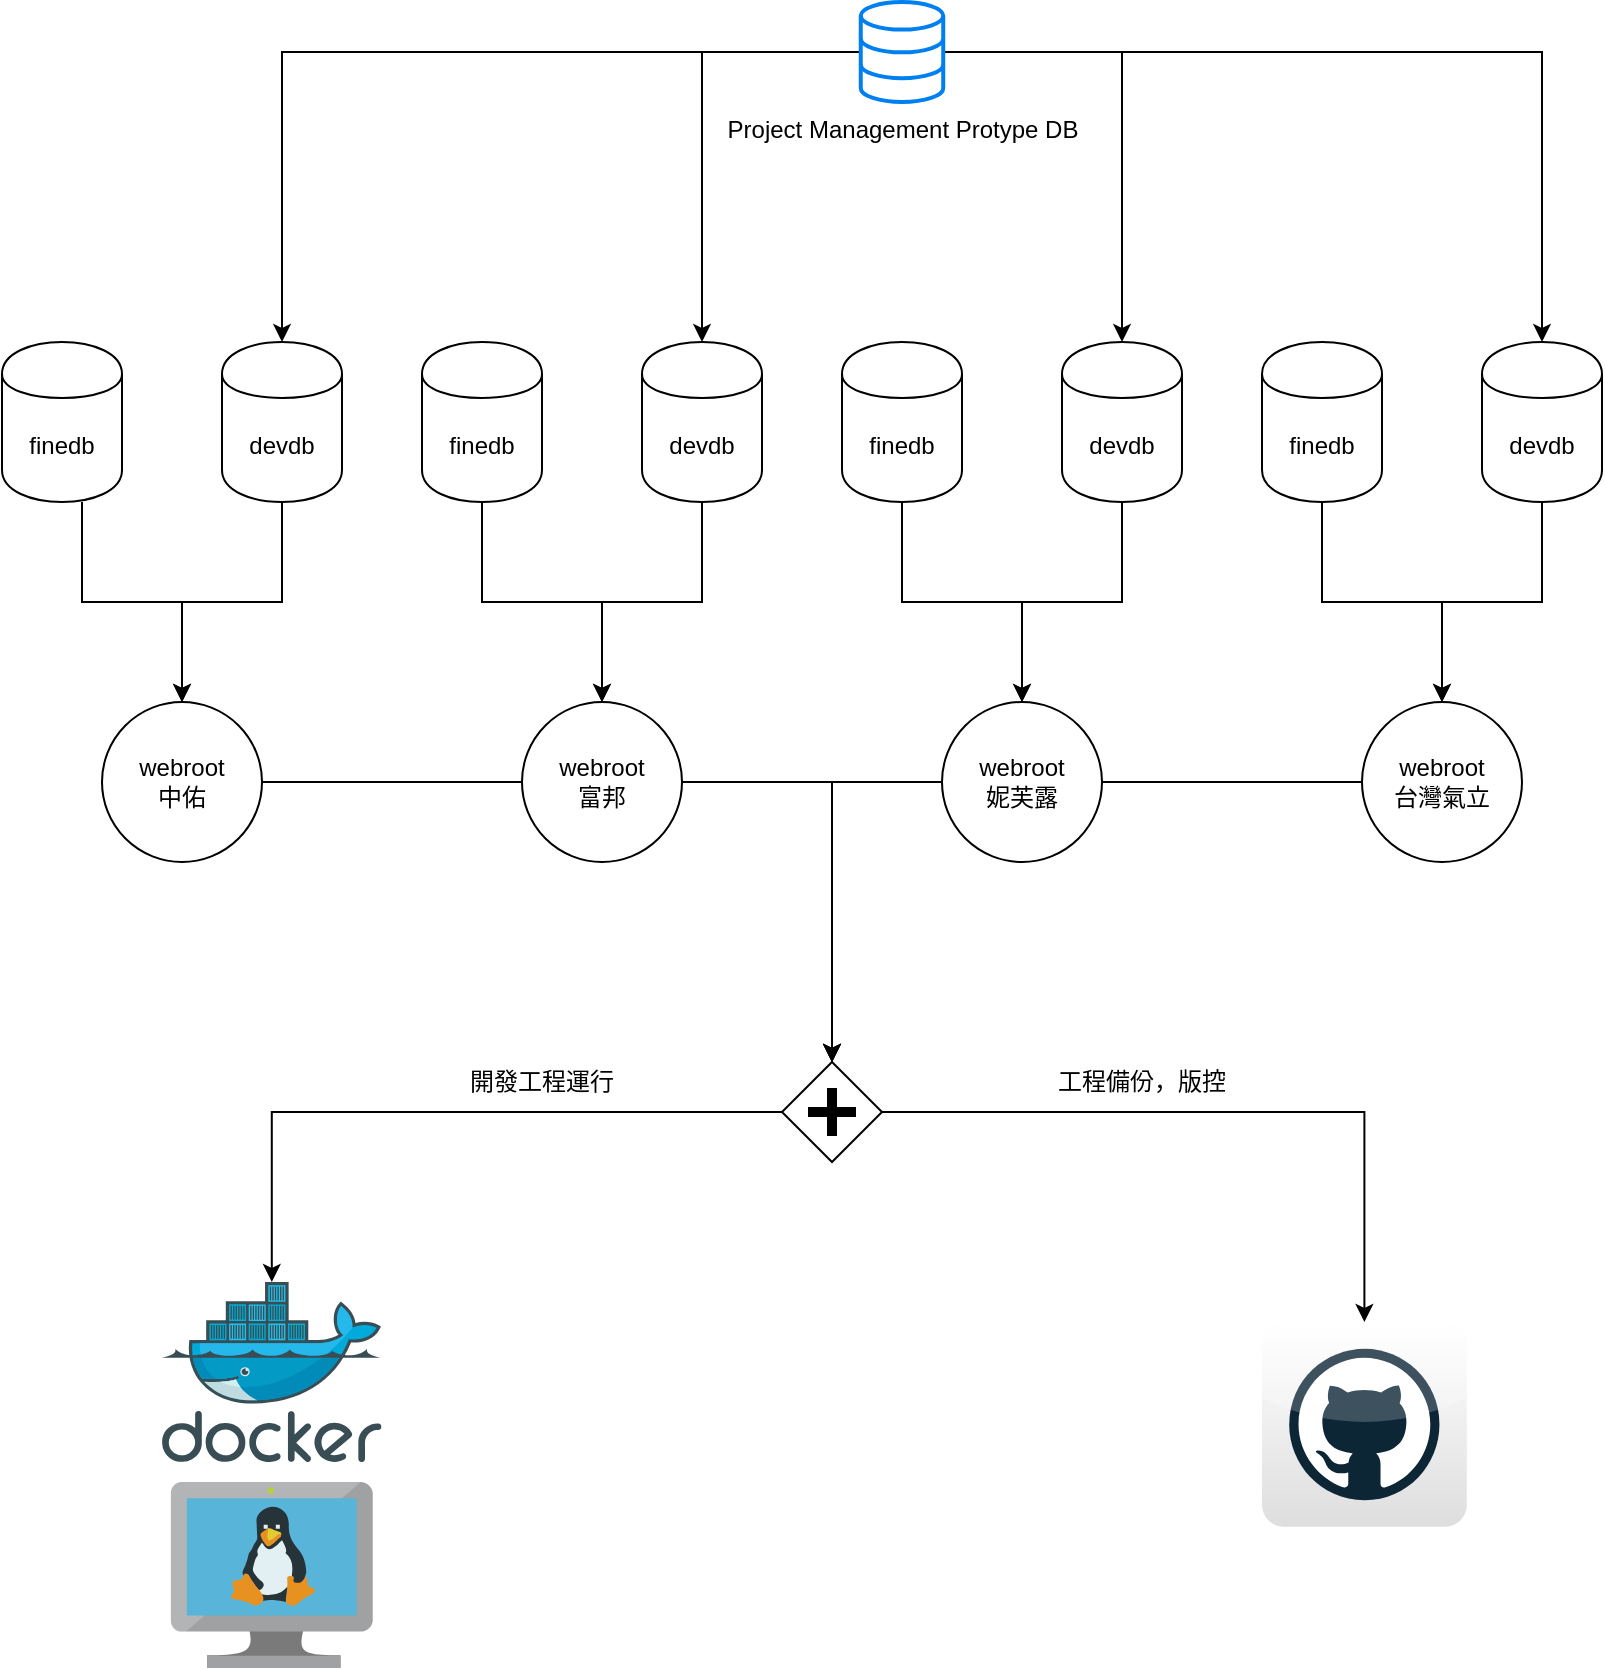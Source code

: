 <mxfile version="13.4.1" type="github">
  <diagram id="UGUxTFOxC3-vPUQ_dhhy" name="Page-1">
    <mxGraphModel dx="3204" dy="836" grid="1" gridSize="10" guides="1" tooltips="1" connect="1" arrows="1" fold="1" page="1" pageScale="1" pageWidth="827" pageHeight="1169" math="0" shadow="0" extFonts="Noto Sans^https://fonts.googleapis.com/css?family=Noto+Sans|Noto Sans CJK^https://fonts.googleapis.com/css?family=Noto+Sans+CJK|Noto Sans TC^https://fonts.googleapis.com/css?family=Noto+Sans+TC">
      <root>
        <mxCell id="0" />
        <mxCell id="1" parent="0" />
        <mxCell id="ZOn-QFRUCyMSTMrHLfdt-25" style="edgeStyle=orthogonalEdgeStyle;rounded=0;orthogonalLoop=1;jettySize=auto;html=1;entryX=0.5;entryY=0;entryDx=0;entryDy=0;" edge="1" parent="1" source="enKZw2bad4Le0Jf5cK5T-30" target="ZOn-QFRUCyMSTMrHLfdt-21">
          <mxGeometry relative="1" as="geometry" />
        </mxCell>
        <mxCell id="ZOn-QFRUCyMSTMrHLfdt-22" style="edgeStyle=orthogonalEdgeStyle;rounded=0;orthogonalLoop=1;jettySize=auto;html=1;" edge="1" parent="1" source="enKZw2bad4Le0Jf5cK5T-2" target="ZOn-QFRUCyMSTMrHLfdt-21">
          <mxGeometry relative="1" as="geometry" />
        </mxCell>
        <mxCell id="enKZw2bad4Le0Jf5cK5T-2" value="webroot&lt;br&gt;中佑" style="ellipse;whiteSpace=wrap;html=1;aspect=fixed;" parent="1" vertex="1">
          <mxGeometry x="-800" y="440" width="80" height="80" as="geometry" />
        </mxCell>
        <mxCell id="ZOn-QFRUCyMSTMrHLfdt-23" style="edgeStyle=orthogonalEdgeStyle;rounded=0;orthogonalLoop=1;jettySize=auto;html=1;entryX=0.5;entryY=0;entryDx=0;entryDy=0;" edge="1" parent="1" source="enKZw2bad4Le0Jf5cK5T-3" target="ZOn-QFRUCyMSTMrHLfdt-21">
          <mxGeometry relative="1" as="geometry" />
        </mxCell>
        <mxCell id="enKZw2bad4Le0Jf5cK5T-3" value="webroot&lt;br&gt;富邦" style="ellipse;whiteSpace=wrap;html=1;aspect=fixed;" parent="1" vertex="1">
          <mxGeometry x="-590" y="440" width="80" height="80" as="geometry" />
        </mxCell>
        <mxCell id="enKZw2bad4Le0Jf5cK5T-23" style="edgeStyle=orthogonalEdgeStyle;rounded=0;orthogonalLoop=1;jettySize=auto;html=1;" parent="1" source="enKZw2bad4Le0Jf5cK5T-6" edge="1">
          <mxGeometry relative="1" as="geometry">
            <mxPoint x="-760" y="440" as="targetPoint" />
            <Array as="points">
              <mxPoint x="-810" y="390" />
              <mxPoint x="-760" y="390" />
            </Array>
          </mxGeometry>
        </mxCell>
        <mxCell id="enKZw2bad4Le0Jf5cK5T-6" value="finedb" style="shape=cylinder;whiteSpace=wrap;html=1;boundedLbl=1;backgroundOutline=1;" parent="1" vertex="1">
          <mxGeometry x="-850" y="260" width="60" height="80" as="geometry" />
        </mxCell>
        <mxCell id="enKZw2bad4Le0Jf5cK5T-13" style="edgeStyle=orthogonalEdgeStyle;rounded=0;orthogonalLoop=1;jettySize=auto;html=1;entryX=0.5;entryY=0;entryDx=0;entryDy=0;" parent="1" source="enKZw2bad4Le0Jf5cK5T-7" target="enKZw2bad4Le0Jf5cK5T-3" edge="1">
          <mxGeometry relative="1" as="geometry">
            <Array as="points">
              <mxPoint x="-610" y="390" />
              <mxPoint x="-550" y="390" />
            </Array>
          </mxGeometry>
        </mxCell>
        <mxCell id="enKZw2bad4Le0Jf5cK5T-7" value="finedb" style="shape=cylinder;whiteSpace=wrap;html=1;boundedLbl=1;backgroundOutline=1;" parent="1" vertex="1">
          <mxGeometry x="-640" y="260" width="60" height="80" as="geometry" />
        </mxCell>
        <mxCell id="enKZw2bad4Le0Jf5cK5T-24" style="edgeStyle=orthogonalEdgeStyle;rounded=0;orthogonalLoop=1;jettySize=auto;html=1;entryX=0.5;entryY=0;entryDx=0;entryDy=0;" parent="1" source="enKZw2bad4Le0Jf5cK5T-16" target="enKZw2bad4Le0Jf5cK5T-2" edge="1">
          <mxGeometry relative="1" as="geometry" />
        </mxCell>
        <mxCell id="enKZw2bad4Le0Jf5cK5T-16" value="devdb" style="shape=cylinder;whiteSpace=wrap;html=1;boundedLbl=1;backgroundOutline=1;" parent="1" vertex="1">
          <mxGeometry x="-740" y="260" width="60" height="80" as="geometry" />
        </mxCell>
        <mxCell id="enKZw2bad4Le0Jf5cK5T-19" style="edgeStyle=orthogonalEdgeStyle;rounded=0;orthogonalLoop=1;jettySize=auto;html=1;entryX=0.5;entryY=0;entryDx=0;entryDy=0;" parent="1" source="enKZw2bad4Le0Jf5cK5T-18" target="enKZw2bad4Le0Jf5cK5T-3" edge="1">
          <mxGeometry relative="1" as="geometry">
            <Array as="points">
              <mxPoint x="-500" y="390" />
              <mxPoint x="-550" y="390" />
            </Array>
          </mxGeometry>
        </mxCell>
        <mxCell id="enKZw2bad4Le0Jf5cK5T-18" value="devdb" style="shape=cylinder;whiteSpace=wrap;html=1;boundedLbl=1;backgroundOutline=1;" parent="1" vertex="1">
          <mxGeometry x="-530" y="260" width="60" height="80" as="geometry" />
        </mxCell>
        <mxCell id="ZOn-QFRUCyMSTMrHLfdt-24" style="edgeStyle=orthogonalEdgeStyle;rounded=0;orthogonalLoop=1;jettySize=auto;html=1;entryX=0.5;entryY=0;entryDx=0;entryDy=0;" edge="1" parent="1" source="enKZw2bad4Le0Jf5cK5T-25" target="ZOn-QFRUCyMSTMrHLfdt-21">
          <mxGeometry relative="1" as="geometry" />
        </mxCell>
        <mxCell id="enKZw2bad4Le0Jf5cK5T-25" value="webroot&lt;br&gt;妮芙露" style="ellipse;whiteSpace=wrap;html=1;aspect=fixed;" parent="1" vertex="1">
          <mxGeometry x="-380" y="440" width="80" height="80" as="geometry" />
        </mxCell>
        <mxCell id="enKZw2bad4Le0Jf5cK5T-26" style="edgeStyle=orthogonalEdgeStyle;rounded=0;orthogonalLoop=1;jettySize=auto;html=1;entryX=0.5;entryY=0;entryDx=0;entryDy=0;" parent="1" source="enKZw2bad4Le0Jf5cK5T-27" target="enKZw2bad4Le0Jf5cK5T-25" edge="1">
          <mxGeometry relative="1" as="geometry">
            <Array as="points">
              <mxPoint x="-400" y="390" />
              <mxPoint x="-340" y="390" />
            </Array>
          </mxGeometry>
        </mxCell>
        <mxCell id="enKZw2bad4Le0Jf5cK5T-27" value="finedb" style="shape=cylinder;whiteSpace=wrap;html=1;boundedLbl=1;backgroundOutline=1;" parent="1" vertex="1">
          <mxGeometry x="-430" y="260" width="60" height="80" as="geometry" />
        </mxCell>
        <mxCell id="enKZw2bad4Le0Jf5cK5T-28" style="edgeStyle=orthogonalEdgeStyle;rounded=0;orthogonalLoop=1;jettySize=auto;html=1;entryX=0.5;entryY=0;entryDx=0;entryDy=0;" parent="1" source="enKZw2bad4Le0Jf5cK5T-29" target="enKZw2bad4Le0Jf5cK5T-25" edge="1">
          <mxGeometry relative="1" as="geometry">
            <Array as="points">
              <mxPoint x="-290" y="390" />
              <mxPoint x="-340" y="390" />
            </Array>
          </mxGeometry>
        </mxCell>
        <mxCell id="enKZw2bad4Le0Jf5cK5T-29" value="devdb" style="shape=cylinder;whiteSpace=wrap;html=1;boundedLbl=1;backgroundOutline=1;" parent="1" vertex="1">
          <mxGeometry x="-320" y="260" width="60" height="80" as="geometry" />
        </mxCell>
        <mxCell id="enKZw2bad4Le0Jf5cK5T-30" value="webroot&lt;br&gt;台灣氣立" style="ellipse;whiteSpace=wrap;html=1;aspect=fixed;" parent="1" vertex="1">
          <mxGeometry x="-170" y="440" width="80" height="80" as="geometry" />
        </mxCell>
        <mxCell id="enKZw2bad4Le0Jf5cK5T-31" style="edgeStyle=orthogonalEdgeStyle;rounded=0;orthogonalLoop=1;jettySize=auto;html=1;entryX=0.5;entryY=0;entryDx=0;entryDy=0;" parent="1" source="enKZw2bad4Le0Jf5cK5T-32" target="enKZw2bad4Le0Jf5cK5T-30" edge="1">
          <mxGeometry relative="1" as="geometry">
            <Array as="points">
              <mxPoint x="-190" y="390" />
              <mxPoint x="-130" y="390" />
            </Array>
          </mxGeometry>
        </mxCell>
        <mxCell id="enKZw2bad4Le0Jf5cK5T-32" value="finedb" style="shape=cylinder;whiteSpace=wrap;html=1;boundedLbl=1;backgroundOutline=1;" parent="1" vertex="1">
          <mxGeometry x="-220" y="260" width="60" height="80" as="geometry" />
        </mxCell>
        <mxCell id="enKZw2bad4Le0Jf5cK5T-33" style="edgeStyle=orthogonalEdgeStyle;rounded=0;orthogonalLoop=1;jettySize=auto;html=1;entryX=0.5;entryY=0;entryDx=0;entryDy=0;" parent="1" source="enKZw2bad4Le0Jf5cK5T-34" target="enKZw2bad4Le0Jf5cK5T-30" edge="1">
          <mxGeometry relative="1" as="geometry">
            <Array as="points">
              <mxPoint x="-80" y="390" />
              <mxPoint x="-130" y="390" />
            </Array>
          </mxGeometry>
        </mxCell>
        <mxCell id="enKZw2bad4Le0Jf5cK5T-34" value="devdb" style="shape=cylinder;whiteSpace=wrap;html=1;boundedLbl=1;backgroundOutline=1;" parent="1" vertex="1">
          <mxGeometry x="-110" y="260" width="60" height="80" as="geometry" />
        </mxCell>
        <mxCell id="ZOn-QFRUCyMSTMrHLfdt-3" style="edgeStyle=orthogonalEdgeStyle;rounded=0;orthogonalLoop=1;jettySize=auto;html=1;" edge="1" parent="1" source="ZOn-QFRUCyMSTMrHLfdt-2" target="enKZw2bad4Le0Jf5cK5T-16">
          <mxGeometry relative="1" as="geometry" />
        </mxCell>
        <mxCell id="ZOn-QFRUCyMSTMrHLfdt-5" style="edgeStyle=orthogonalEdgeStyle;rounded=0;orthogonalLoop=1;jettySize=auto;html=1;entryX=0.5;entryY=0;entryDx=0;entryDy=0;" edge="1" parent="1" source="ZOn-QFRUCyMSTMrHLfdt-2" target="enKZw2bad4Le0Jf5cK5T-18">
          <mxGeometry relative="1" as="geometry" />
        </mxCell>
        <mxCell id="ZOn-QFRUCyMSTMrHLfdt-7" style="edgeStyle=orthogonalEdgeStyle;rounded=0;orthogonalLoop=1;jettySize=auto;html=1;" edge="1" parent="1" source="ZOn-QFRUCyMSTMrHLfdt-2" target="enKZw2bad4Le0Jf5cK5T-29">
          <mxGeometry relative="1" as="geometry" />
        </mxCell>
        <mxCell id="ZOn-QFRUCyMSTMrHLfdt-8" style="edgeStyle=orthogonalEdgeStyle;rounded=0;orthogonalLoop=1;jettySize=auto;html=1;" edge="1" parent="1" source="ZOn-QFRUCyMSTMrHLfdt-2" target="enKZw2bad4Le0Jf5cK5T-34">
          <mxGeometry relative="1" as="geometry" />
        </mxCell>
        <mxCell id="ZOn-QFRUCyMSTMrHLfdt-2" value="Project Management Protype DB" style="html=1;verticalLabelPosition=bottom;align=center;labelBackgroundColor=#ffffff;verticalAlign=top;strokeWidth=2;strokeColor=#0080F0;shadow=0;dashed=0;shape=mxgraph.ios7.icons.data;" vertex="1" parent="1">
          <mxGeometry x="-420.62" y="90" width="41.24" height="50" as="geometry" />
        </mxCell>
        <mxCell id="ZOn-QFRUCyMSTMrHLfdt-11" value="" style="group" vertex="1" connectable="0" parent="1">
          <mxGeometry x="-770" y="730" width="109.76" height="193" as="geometry" />
        </mxCell>
        <mxCell id="ZOn-QFRUCyMSTMrHLfdt-9" value="" style="aspect=fixed;html=1;points=[];align=center;image;fontSize=12;image=img/lib/mscae/Docker.svg;" vertex="1" parent="ZOn-QFRUCyMSTMrHLfdt-11">
          <mxGeometry width="109.76" height="90" as="geometry" />
        </mxCell>
        <mxCell id="ZOn-QFRUCyMSTMrHLfdt-10" value="" style="aspect=fixed;html=1;points=[];align=center;image;fontSize=12;image=img/lib/mscae/VM_Linux.svg;" vertex="1" parent="ZOn-QFRUCyMSTMrHLfdt-11">
          <mxGeometry x="4.34" y="100" width="101.09" height="93" as="geometry" />
        </mxCell>
        <mxCell id="ZOn-QFRUCyMSTMrHLfdt-26" style="edgeStyle=orthogonalEdgeStyle;rounded=0;orthogonalLoop=1;jettySize=auto;html=1;" edge="1" parent="1" source="ZOn-QFRUCyMSTMrHLfdt-21" target="ZOn-QFRUCyMSTMrHLfdt-9">
          <mxGeometry relative="1" as="geometry" />
        </mxCell>
        <mxCell id="ZOn-QFRUCyMSTMrHLfdt-29" style="edgeStyle=orthogonalEdgeStyle;rounded=0;orthogonalLoop=1;jettySize=auto;html=1;" edge="1" parent="1" source="ZOn-QFRUCyMSTMrHLfdt-21" target="ZOn-QFRUCyMSTMrHLfdt-28">
          <mxGeometry relative="1" as="geometry" />
        </mxCell>
        <mxCell id="ZOn-QFRUCyMSTMrHLfdt-21" value="" style="shape=mxgraph.bpmn.shape;html=1;verticalLabelPosition=bottom;labelBackgroundColor=#ffffff;verticalAlign=top;align=center;perimeter=rhombusPerimeter;background=gateway;outlineConnect=0;outline=none;symbol=parallelGw;" vertex="1" parent="1">
          <mxGeometry x="-460" y="620" width="50" height="50" as="geometry" />
        </mxCell>
        <mxCell id="ZOn-QFRUCyMSTMrHLfdt-27" value="開發工程運行" style="text;html=1;strokeColor=none;fillColor=none;align=center;verticalAlign=middle;whiteSpace=wrap;rounded=0;" vertex="1" parent="1">
          <mxGeometry x="-620" y="620" width="80" height="20" as="geometry" />
        </mxCell>
        <mxCell id="ZOn-QFRUCyMSTMrHLfdt-28" value="" style="dashed=0;outlineConnect=0;html=1;align=center;labelPosition=center;verticalLabelPosition=bottom;verticalAlign=top;shape=mxgraph.webicons.github;gradientColor=#DFDEDE" vertex="1" parent="1">
          <mxGeometry x="-220.0" y="750" width="102.4" height="102.4" as="geometry" />
        </mxCell>
        <mxCell id="ZOn-QFRUCyMSTMrHLfdt-30" value="工程備份，版控" style="text;html=1;strokeColor=none;fillColor=none;align=center;verticalAlign=middle;whiteSpace=wrap;rounded=0;" vertex="1" parent="1">
          <mxGeometry x="-330" y="620" width="100" height="20" as="geometry" />
        </mxCell>
      </root>
    </mxGraphModel>
  </diagram>
</mxfile>
